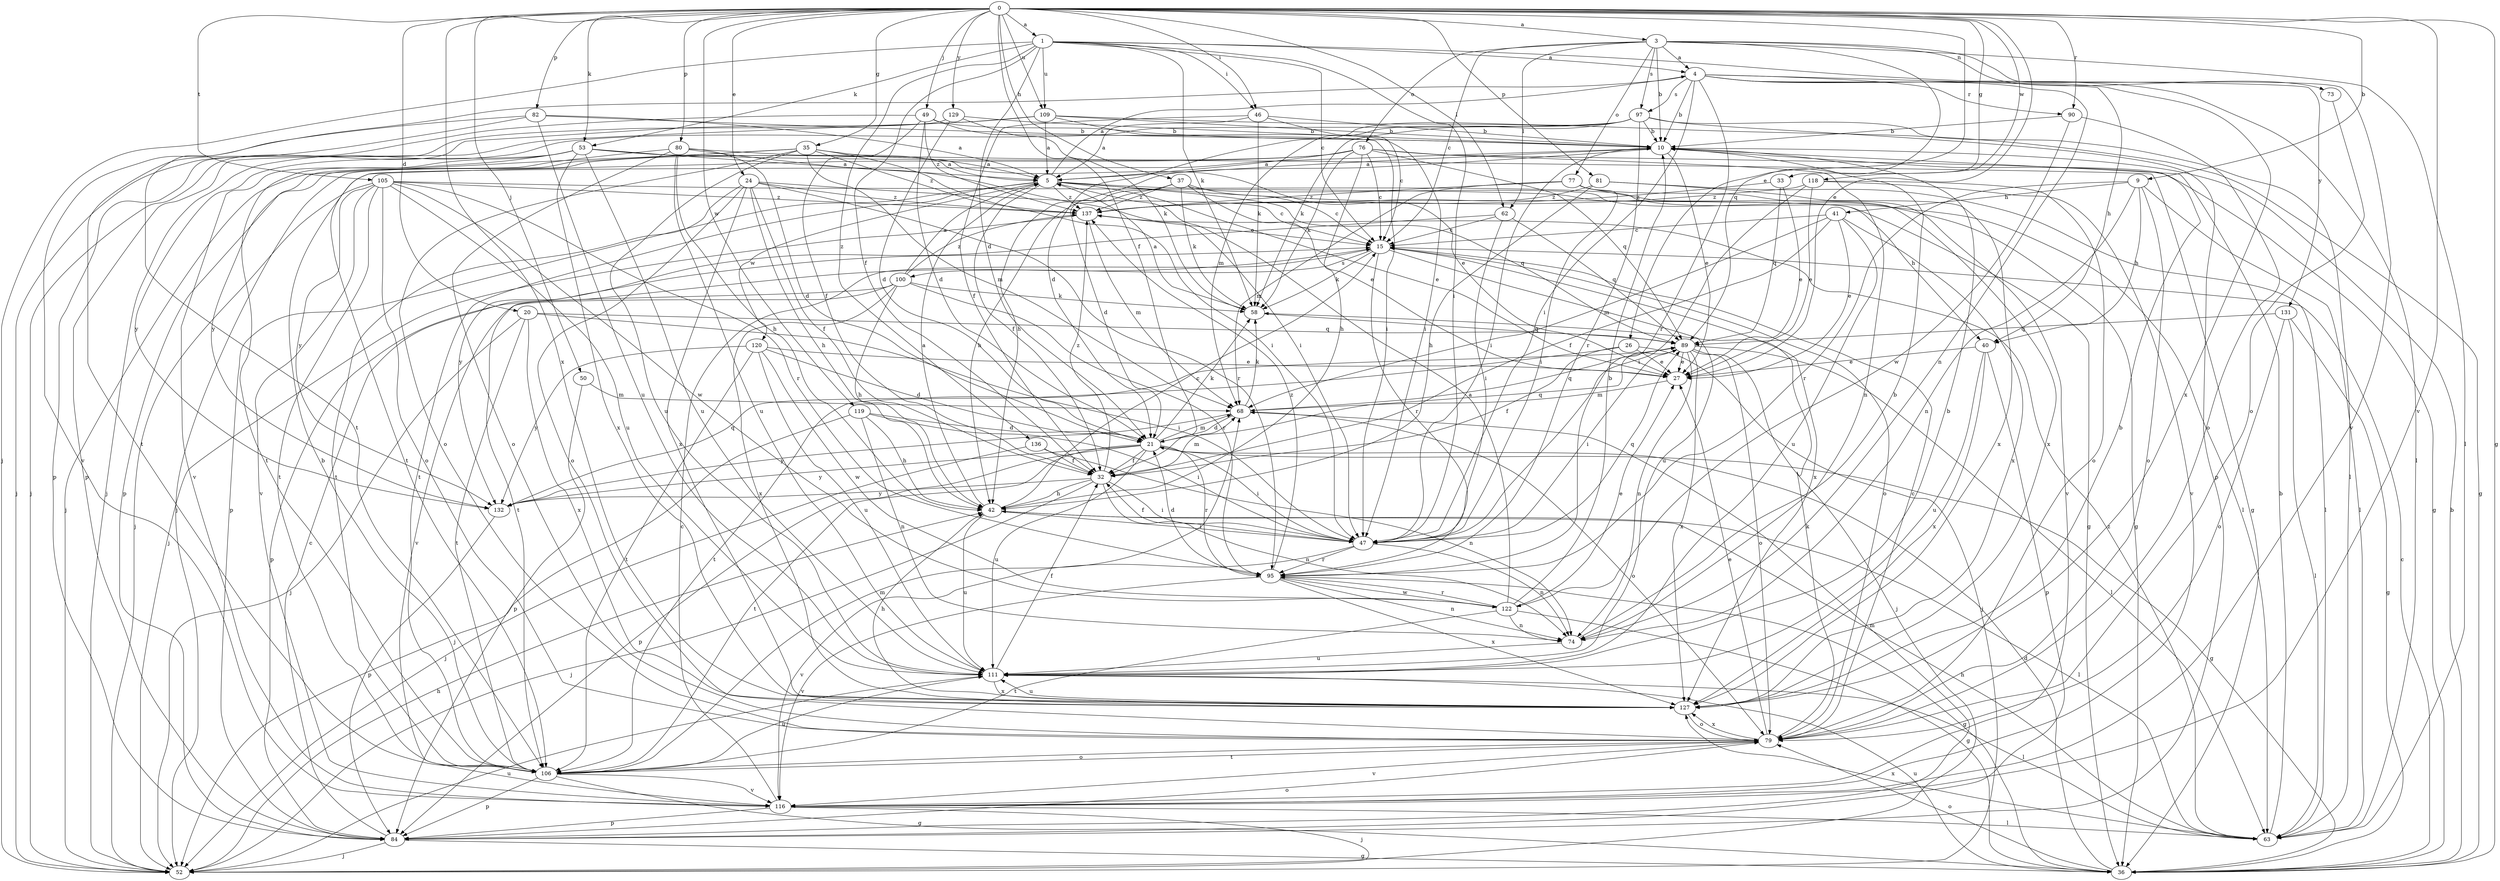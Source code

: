 strict digraph  {
0;
1;
3;
4;
5;
9;
10;
15;
20;
21;
24;
26;
27;
32;
33;
35;
36;
37;
40;
41;
42;
46;
47;
49;
50;
52;
53;
58;
62;
63;
68;
73;
74;
76;
77;
79;
80;
81;
82;
84;
89;
90;
95;
97;
100;
105;
106;
109;
111;
116;
118;
119;
120;
122;
127;
129;
131;
132;
136;
137;
0 -> 1  [label=a];
0 -> 3  [label=a];
0 -> 9  [label=b];
0 -> 20  [label=d];
0 -> 24  [label=e];
0 -> 26  [label=e];
0 -> 27  [label=e];
0 -> 32  [label=f];
0 -> 33  [label=g];
0 -> 35  [label=g];
0 -> 36  [label=g];
0 -> 37  [label=h];
0 -> 46  [label=i];
0 -> 49  [label=j];
0 -> 50  [label=j];
0 -> 53  [label=k];
0 -> 62  [label=l];
0 -> 80  [label=p];
0 -> 81  [label=p];
0 -> 82  [label=p];
0 -> 90  [label=r];
0 -> 105  [label=t];
0 -> 109  [label=u];
0 -> 116  [label=v];
0 -> 118  [label=w];
0 -> 119  [label=w];
0 -> 127  [label=x];
0 -> 129  [label=y];
1 -> 4  [label=a];
1 -> 15  [label=c];
1 -> 21  [label=d];
1 -> 32  [label=f];
1 -> 46  [label=i];
1 -> 47  [label=i];
1 -> 52  [label=j];
1 -> 53  [label=k];
1 -> 58  [label=k];
1 -> 109  [label=u];
1 -> 131  [label=y];
1 -> 136  [label=z];
3 -> 4  [label=a];
3 -> 10  [label=b];
3 -> 15  [label=c];
3 -> 62  [label=l];
3 -> 63  [label=l];
3 -> 73  [label=n];
3 -> 76  [label=o];
3 -> 77  [label=o];
3 -> 89  [label=q];
3 -> 97  [label=s];
3 -> 116  [label=v];
4 -> 10  [label=b];
4 -> 40  [label=h];
4 -> 47  [label=i];
4 -> 63  [label=l];
4 -> 74  [label=n];
4 -> 90  [label=r];
4 -> 95  [label=r];
4 -> 97  [label=s];
4 -> 106  [label=t];
4 -> 127  [label=x];
5 -> 4  [label=a];
5 -> 27  [label=e];
5 -> 32  [label=f];
5 -> 40  [label=h];
5 -> 63  [label=l];
5 -> 84  [label=p];
5 -> 89  [label=q];
5 -> 106  [label=t];
5 -> 120  [label=w];
5 -> 137  [label=z];
9 -> 40  [label=h];
9 -> 41  [label=h];
9 -> 63  [label=l];
9 -> 74  [label=n];
9 -> 79  [label=o];
9 -> 95  [label=r];
10 -> 5  [label=a];
10 -> 27  [label=e];
10 -> 42  [label=h];
10 -> 47  [label=i];
15 -> 58  [label=k];
15 -> 79  [label=o];
15 -> 95  [label=r];
15 -> 100  [label=s];
15 -> 106  [label=t];
15 -> 111  [label=u];
15 -> 127  [label=x];
20 -> 47  [label=i];
20 -> 52  [label=j];
20 -> 89  [label=q];
20 -> 106  [label=t];
20 -> 127  [label=x];
21 -> 32  [label=f];
21 -> 36  [label=g];
21 -> 47  [label=i];
21 -> 58  [label=k];
21 -> 68  [label=m];
21 -> 84  [label=p];
21 -> 89  [label=q];
21 -> 95  [label=r];
21 -> 106  [label=t];
21 -> 111  [label=u];
21 -> 132  [label=y];
24 -> 15  [label=c];
24 -> 32  [label=f];
24 -> 42  [label=h];
24 -> 79  [label=o];
24 -> 95  [label=r];
24 -> 106  [label=t];
24 -> 127  [label=x];
24 -> 137  [label=z];
26 -> 27  [label=e];
26 -> 32  [label=f];
26 -> 52  [label=j];
26 -> 106  [label=t];
27 -> 68  [label=m];
32 -> 42  [label=h];
32 -> 47  [label=i];
32 -> 52  [label=j];
32 -> 68  [label=m];
32 -> 74  [label=n];
32 -> 132  [label=y];
32 -> 137  [label=z];
33 -> 27  [label=e];
33 -> 89  [label=q];
33 -> 137  [label=z];
35 -> 5  [label=a];
35 -> 47  [label=i];
35 -> 52  [label=j];
35 -> 68  [label=m];
35 -> 79  [label=o];
35 -> 84  [label=p];
35 -> 111  [label=u];
35 -> 137  [label=z];
36 -> 10  [label=b];
36 -> 15  [label=c];
36 -> 21  [label=d];
36 -> 79  [label=o];
36 -> 111  [label=u];
37 -> 15  [label=c];
37 -> 21  [label=d];
37 -> 27  [label=e];
37 -> 36  [label=g];
37 -> 42  [label=h];
37 -> 58  [label=k];
37 -> 137  [label=z];
40 -> 27  [label=e];
40 -> 84  [label=p];
40 -> 111  [label=u];
40 -> 127  [label=x];
41 -> 15  [label=c];
41 -> 27  [label=e];
41 -> 32  [label=f];
41 -> 68  [label=m];
41 -> 111  [label=u];
41 -> 127  [label=x];
42 -> 5  [label=a];
42 -> 15  [label=c];
42 -> 47  [label=i];
42 -> 63  [label=l];
42 -> 111  [label=u];
46 -> 5  [label=a];
46 -> 10  [label=b];
46 -> 15  [label=c];
46 -> 32  [label=f];
46 -> 58  [label=k];
47 -> 32  [label=f];
47 -> 74  [label=n];
47 -> 89  [label=q];
47 -> 95  [label=r];
47 -> 116  [label=v];
49 -> 10  [label=b];
49 -> 21  [label=d];
49 -> 32  [label=f];
49 -> 47  [label=i];
49 -> 52  [label=j];
49 -> 137  [label=z];
50 -> 68  [label=m];
50 -> 84  [label=p];
52 -> 42  [label=h];
52 -> 111  [label=u];
53 -> 5  [label=a];
53 -> 27  [label=e];
53 -> 36  [label=g];
53 -> 106  [label=t];
53 -> 111  [label=u];
53 -> 116  [label=v];
53 -> 127  [label=x];
53 -> 132  [label=y];
58 -> 5  [label=a];
58 -> 89  [label=q];
62 -> 15  [label=c];
62 -> 47  [label=i];
62 -> 89  [label=q];
62 -> 132  [label=y];
63 -> 10  [label=b];
63 -> 42  [label=h];
63 -> 127  [label=x];
63 -> 137  [label=z];
68 -> 21  [label=d];
68 -> 58  [label=k];
68 -> 79  [label=o];
68 -> 89  [label=q];
68 -> 132  [label=y];
73 -> 79  [label=o];
74 -> 10  [label=b];
74 -> 111  [label=u];
76 -> 5  [label=a];
76 -> 15  [label=c];
76 -> 36  [label=g];
76 -> 42  [label=h];
76 -> 52  [label=j];
76 -> 58  [label=k];
76 -> 74  [label=n];
76 -> 89  [label=q];
76 -> 106  [label=t];
77 -> 47  [label=i];
77 -> 68  [label=m];
77 -> 116  [label=v];
77 -> 127  [label=x];
77 -> 137  [label=z];
79 -> 15  [label=c];
79 -> 27  [label=e];
79 -> 58  [label=k];
79 -> 106  [label=t];
79 -> 116  [label=v];
79 -> 127  [label=x];
80 -> 5  [label=a];
80 -> 21  [label=d];
80 -> 42  [label=h];
80 -> 47  [label=i];
80 -> 79  [label=o];
80 -> 111  [label=u];
80 -> 132  [label=y];
81 -> 42  [label=h];
81 -> 63  [label=l];
81 -> 127  [label=x];
81 -> 137  [label=z];
82 -> 5  [label=a];
82 -> 10  [label=b];
82 -> 106  [label=t];
82 -> 111  [label=u];
82 -> 116  [label=v];
84 -> 15  [label=c];
84 -> 36  [label=g];
84 -> 52  [label=j];
84 -> 68  [label=m];
84 -> 79  [label=o];
89 -> 27  [label=e];
89 -> 47  [label=i];
89 -> 52  [label=j];
89 -> 63  [label=l];
89 -> 74  [label=n];
89 -> 79  [label=o];
89 -> 127  [label=x];
90 -> 10  [label=b];
90 -> 79  [label=o];
90 -> 122  [label=w];
95 -> 21  [label=d];
95 -> 36  [label=g];
95 -> 74  [label=n];
95 -> 116  [label=v];
95 -> 122  [label=w];
95 -> 127  [label=x];
95 -> 137  [label=z];
97 -> 10  [label=b];
97 -> 21  [label=d];
97 -> 52  [label=j];
97 -> 58  [label=k];
97 -> 63  [label=l];
97 -> 68  [label=m];
97 -> 84  [label=p];
97 -> 95  [label=r];
100 -> 5  [label=a];
100 -> 42  [label=h];
100 -> 58  [label=k];
100 -> 84  [label=p];
100 -> 95  [label=r];
100 -> 116  [label=v];
100 -> 127  [label=x];
100 -> 137  [label=z];
105 -> 36  [label=g];
105 -> 52  [label=j];
105 -> 79  [label=o];
105 -> 95  [label=r];
105 -> 106  [label=t];
105 -> 111  [label=u];
105 -> 116  [label=v];
105 -> 122  [label=w];
105 -> 132  [label=y];
105 -> 137  [label=z];
106 -> 10  [label=b];
106 -> 36  [label=g];
106 -> 68  [label=m];
106 -> 79  [label=o];
106 -> 84  [label=p];
106 -> 111  [label=u];
106 -> 116  [label=v];
109 -> 5  [label=a];
109 -> 10  [label=b];
109 -> 36  [label=g];
109 -> 47  [label=i];
109 -> 52  [label=j];
109 -> 84  [label=p];
111 -> 10  [label=b];
111 -> 32  [label=f];
111 -> 63  [label=l];
111 -> 127  [label=x];
116 -> 15  [label=c];
116 -> 52  [label=j];
116 -> 63  [label=l];
116 -> 84  [label=p];
118 -> 27  [label=e];
118 -> 47  [label=i];
118 -> 79  [label=o];
118 -> 116  [label=v];
118 -> 137  [label=z];
119 -> 21  [label=d];
119 -> 42  [label=h];
119 -> 47  [label=i];
119 -> 52  [label=j];
119 -> 74  [label=n];
120 -> 21  [label=d];
120 -> 27  [label=e];
120 -> 106  [label=t];
120 -> 111  [label=u];
120 -> 122  [label=w];
120 -> 132  [label=y];
122 -> 5  [label=a];
122 -> 10  [label=b];
122 -> 27  [label=e];
122 -> 36  [label=g];
122 -> 74  [label=n];
122 -> 95  [label=r];
122 -> 106  [label=t];
127 -> 10  [label=b];
127 -> 42  [label=h];
127 -> 79  [label=o];
127 -> 111  [label=u];
129 -> 10  [label=b];
129 -> 21  [label=d];
129 -> 58  [label=k];
129 -> 84  [label=p];
131 -> 36  [label=g];
131 -> 63  [label=l];
131 -> 79  [label=o];
131 -> 89  [label=q];
132 -> 84  [label=p];
132 -> 89  [label=q];
136 -> 32  [label=f];
136 -> 52  [label=j];
136 -> 74  [label=n];
137 -> 15  [label=c];
137 -> 52  [label=j];
137 -> 68  [label=m];
}
